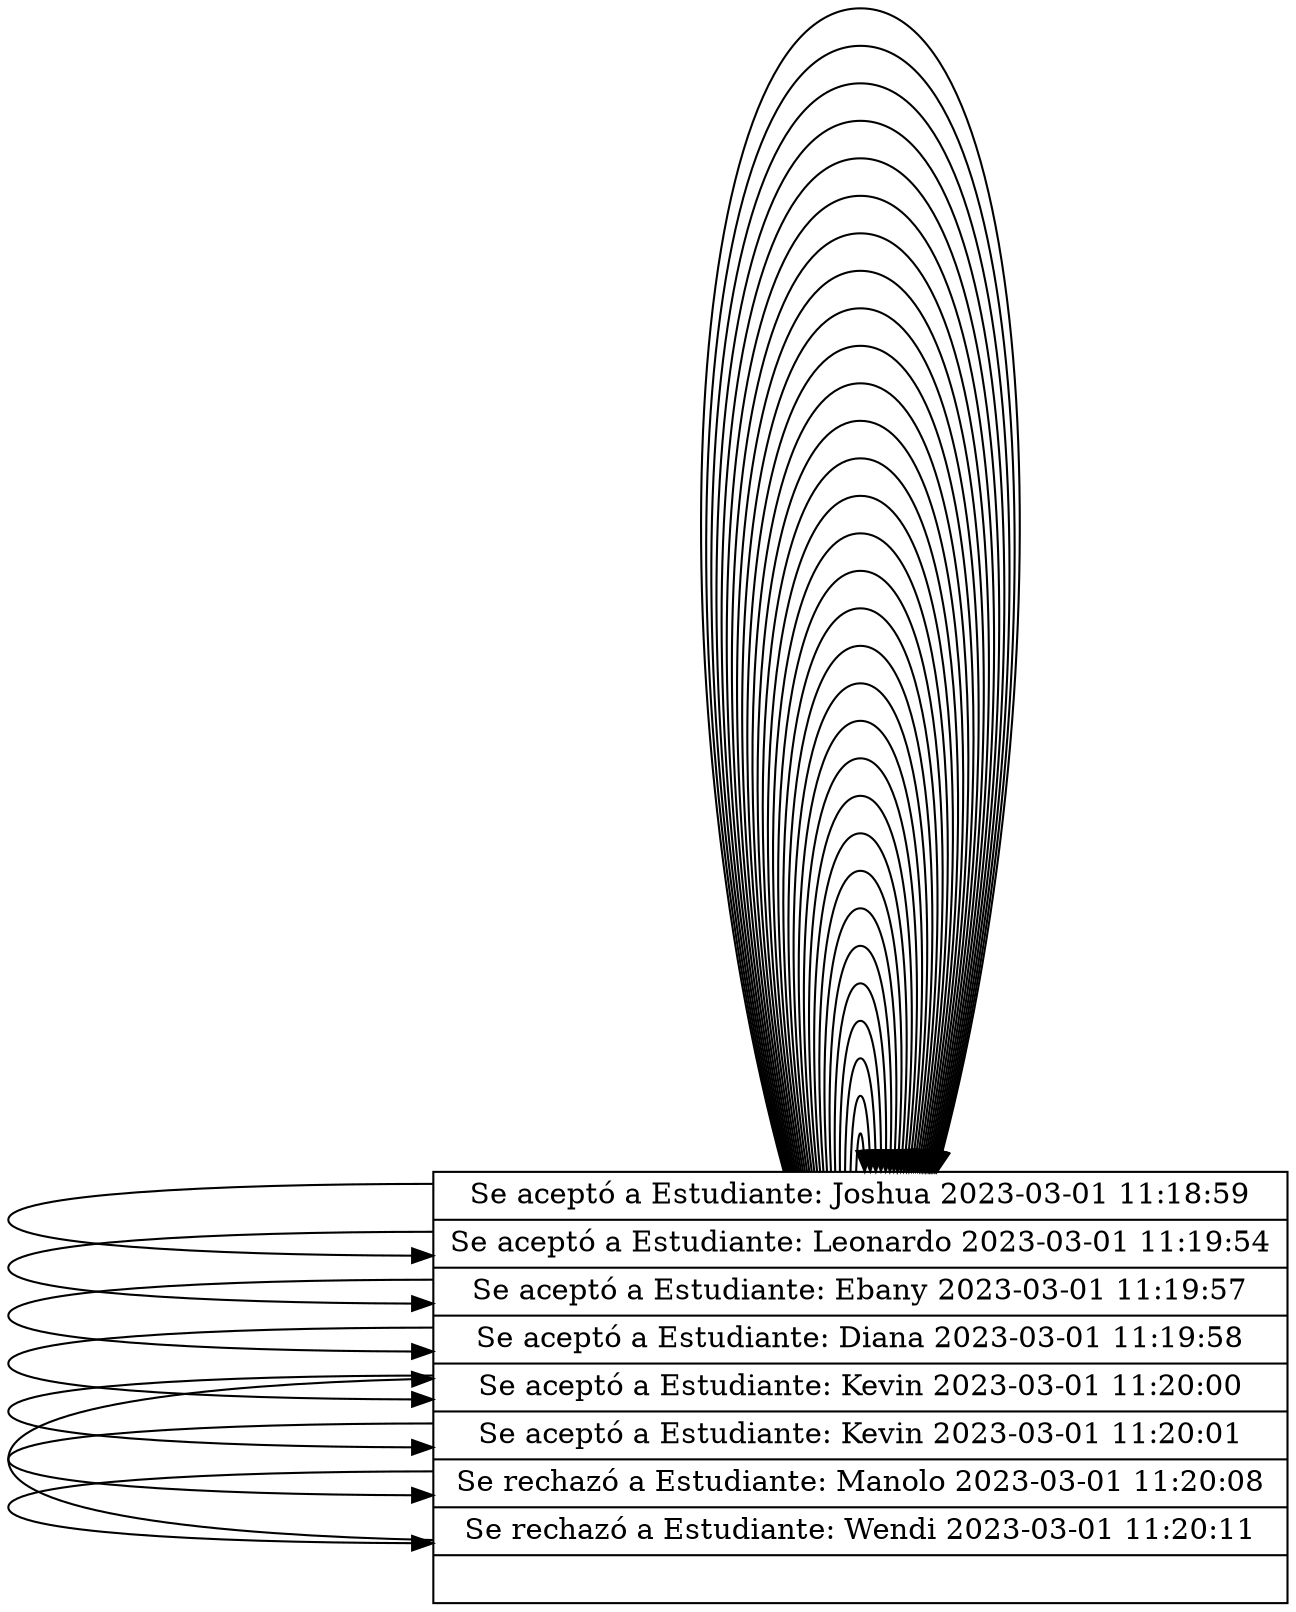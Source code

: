 digraph cola {
node [shape=record];
rankdir=LR;
cola [label="<f0> Se aceptó a Estudiante: Joshua 2023-03-01 11:18:59 |<f1> Se aceptó a Estudiante: Leonardo 2023-03-01 11:19:54 |<f2> Se aceptó a Estudiante: Ebany 2023-03-01 11:19:57 |<f3> Se aceptó a Estudiante: Diana 2023-03-01 11:19:58 |<f4> Se aceptó a Estudiante: Kevin 2023-03-01 11:20:00 |<f5> Se aceptó a Estudiante: Kevin 2023-03-01 11:20:01 |<f6> Se rechazó a Estudiante: Manolo 2023-03-01 11:20:08 |<f7> Se rechazó a Estudiante: Wendi 2023-03-01 11:20:11 |"];
cola:f0 -> cola:f1;
cola:f1 -> cola:f2;
cola:f2 -> cola:f3;
cola:f3 -> cola:f4;
cola:f4 -> cola:f5;
cola:f5 -> cola:f6;
cola:f6 -> cola:f7;
cola:f7 -> cola:f8;
cola:f8 -> cola:f9;
cola:f9 -> cola:f10;
cola:f10 -> cola:f11;
cola:f11 -> cola:f12;
cola:f12 -> cola:f13;
cola:f13 -> cola:f14;
cola:f14 -> cola:f15;
cola:f15 -> cola:f16;
cola:f16 -> cola:f17;
cola:f17 -> cola:f18;
cola:f18 -> cola:f19;
cola:f19 -> cola:f20;
cola:f20 -> cola:f21;
cola:f21 -> cola:f22;
cola:f22 -> cola:f23;
cola:f23 -> cola:f24;
cola:f24 -> cola:f25;
cola:f25 -> cola:f26;
cola:f26 -> cola:f27;
cola:f27 -> cola:f28;
cola:f28 -> cola:f29;
cola:f29 -> cola:f30;
cola:f30 -> cola:f31;
cola:f31 -> cola:f32;
cola:f32 -> cola:f33;
cola:f33 -> cola:f34;
cola:f34 -> cola:f35;
cola:f35 -> cola:f36;
cola:f36 -> cola:f37;
cola:f37 -> cola:f38;
cola:f38 -> cola:f39;
}


